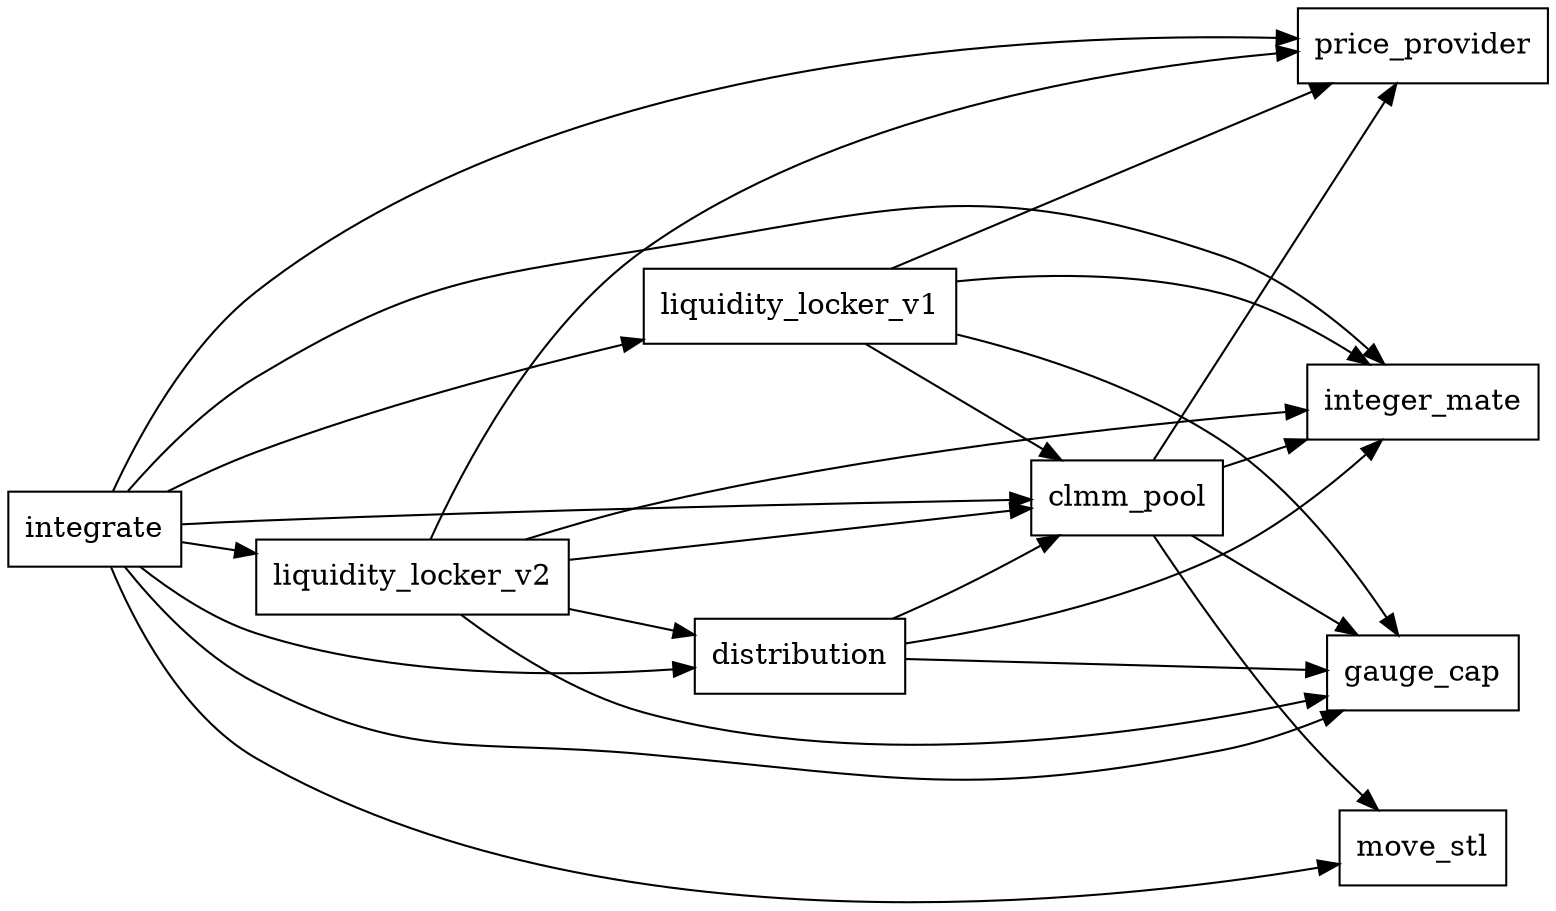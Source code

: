 digraph Dependencies {
    rankdir=LR;
    node [shape=box];

    // Nodes with no incoming dependencies
    "integrate";

    // Dependency relationships:
    "clmm_pool"    -> "price_provider"
    "integrate"    -> "price_provider"

    "integrate"    -> "liquidity_locker_v1"
    "integrate"    -> "liquidity_locker_v2"

    "liquidity_locker_v1" -> "clmm_pool"
    "liquidity_locker_v1" -> "integer_mate"
    "liquidity_locker_v1" -> "price_provider"
    "liquidity_locker_v1" -> "gauge_cap"


    "liquidity_locker_v2" -> "clmm_pool"
    "liquidity_locker_v2" -> "integer_mate"
    "liquidity_locker_v2" -> "price_provider"
    "liquidity_locker_v2" -> "gauge_cap"
    "liquidity_locker_v2" -> "distribution"

    "distribution" -> "clmm_pool";
    "integrate"    -> "clmm_pool";
    "integrate"    -> "distribution";

    "clmm_pool"    -> "move_stl";
    "integrate"    -> "move_stl";

    "clmm_pool"    -> "integer_mate";
    "integrate"    -> "integer_mate";
    "distribution"  -> "integer_mate";

    "clmm_pool"    -> "gauge_cap";
    "distribution" -> "gauge_cap";
    "integrate"    -> "gauge_cap";
}